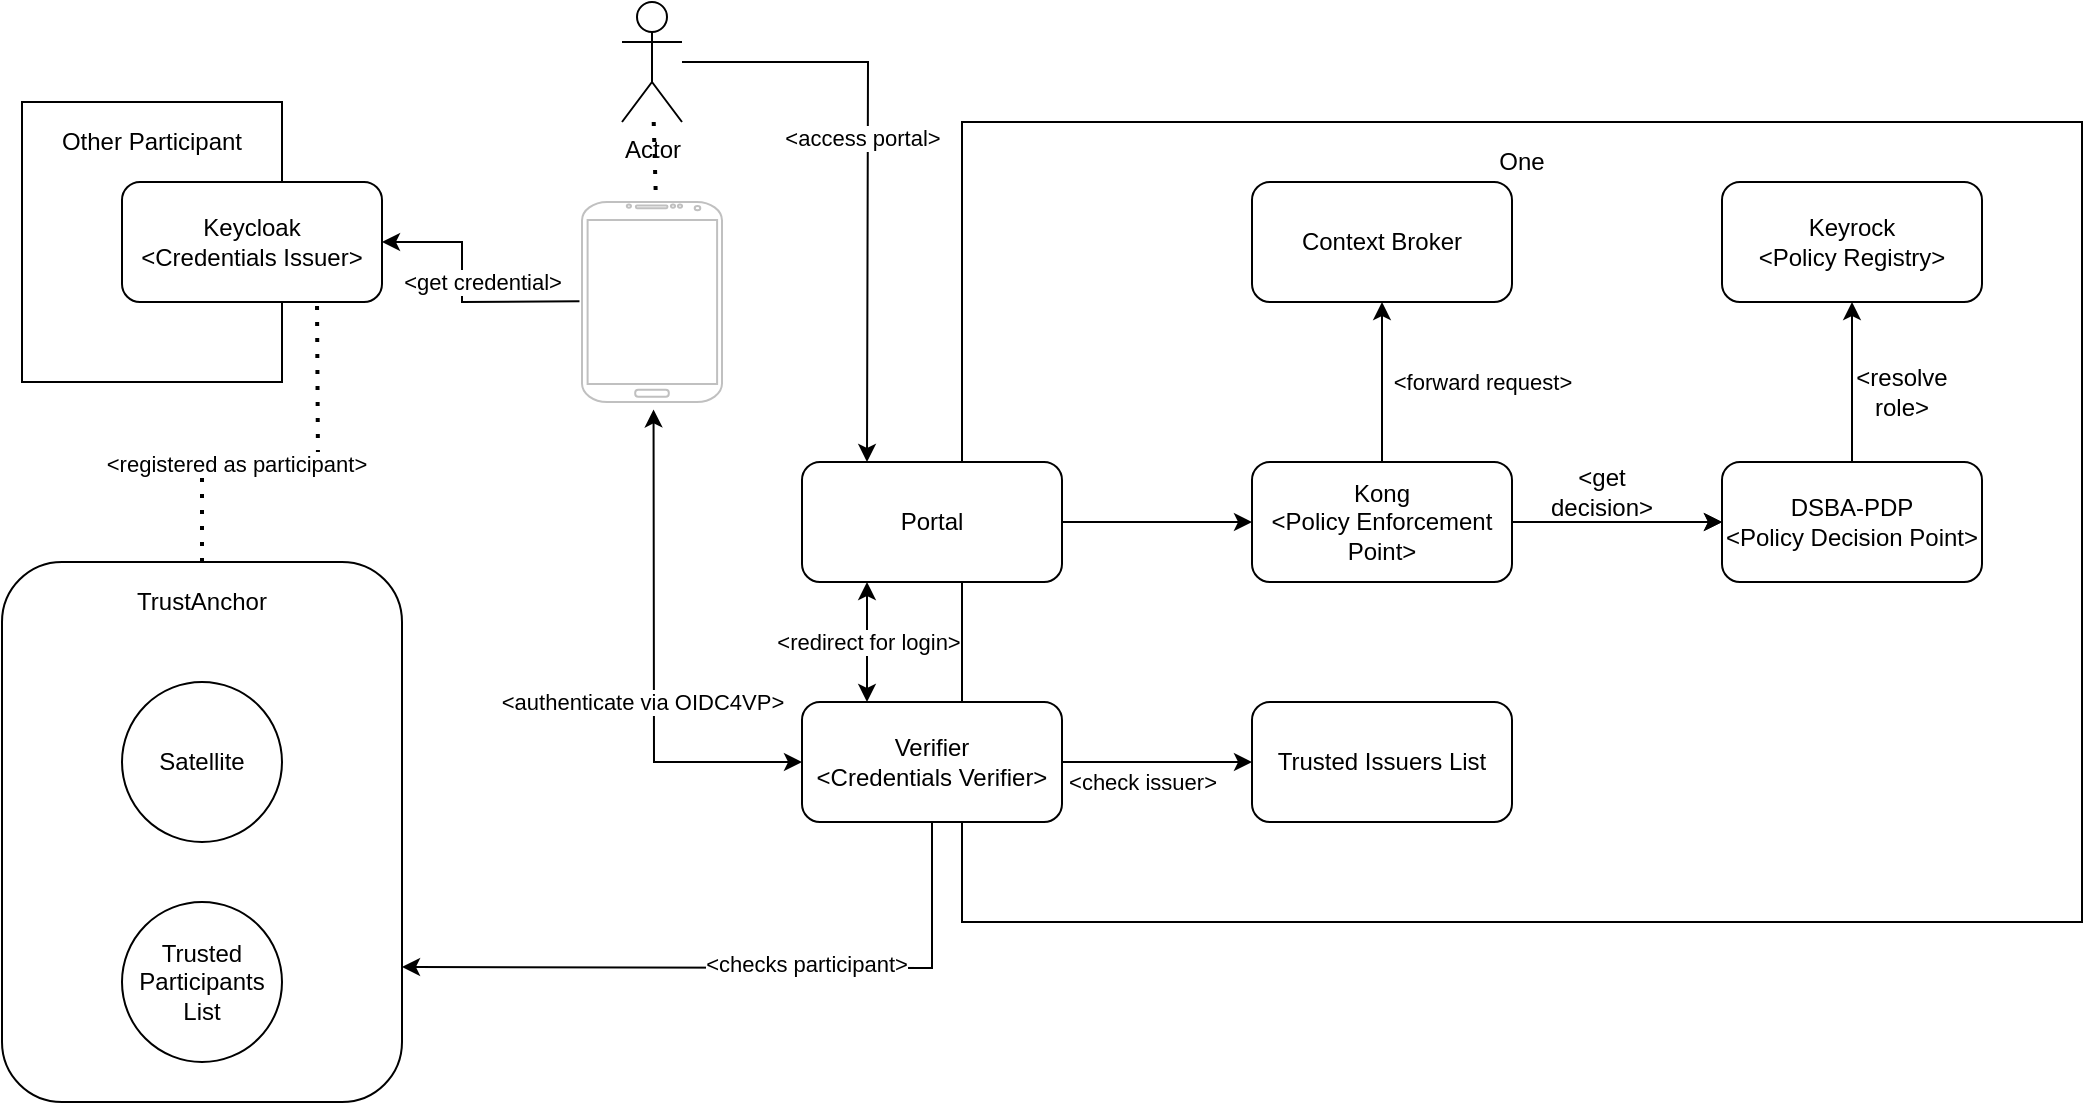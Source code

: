 <mxfile version="21.3.8" type="device">
  <diagram name="Page-1" id="8sroY6gARFTNKzss5sy9">
    <mxGraphModel dx="2097" dy="1832" grid="1" gridSize="10" guides="1" tooltips="1" connect="1" arrows="1" fold="1" page="1" pageScale="1" pageWidth="850" pageHeight="1100" math="0" shadow="0">
      <root>
        <mxCell id="0" />
        <mxCell id="1" parent="0" />
        <mxCell id="4V3P5PVLt-RJeXPezik5-6" value="&lt;div&gt;One&lt;/div&gt;&lt;div&gt;&lt;br&gt;&lt;/div&gt;&lt;div&gt;&lt;br&gt;&lt;/div&gt;&lt;div&gt;&lt;br&gt;&lt;/div&gt;&lt;div&gt;&lt;br&gt;&lt;/div&gt;&lt;div&gt;&lt;br&gt;&lt;/div&gt;&lt;div&gt;&lt;br&gt;&lt;/div&gt;&lt;div&gt;&lt;br&gt;&lt;/div&gt;&lt;div&gt;&lt;br&gt;&lt;/div&gt;&lt;div&gt;&lt;br&gt;&lt;/div&gt;&lt;div&gt;&lt;br&gt;&lt;/div&gt;&lt;div&gt;&lt;br&gt;&lt;/div&gt;&lt;div&gt;&lt;br&gt;&lt;/div&gt;&lt;div&gt;&lt;br&gt;&lt;/div&gt;&lt;div&gt;&lt;br&gt;&lt;/div&gt;&lt;div&gt;&lt;br&gt;&lt;/div&gt;&lt;div&gt;&lt;br&gt;&lt;/div&gt;&lt;div&gt;&lt;br&gt;&lt;/div&gt;&lt;div&gt;&lt;br&gt;&lt;/div&gt;&lt;div&gt;&lt;br&gt;&lt;/div&gt;&lt;div&gt;&lt;br&gt;&lt;/div&gt;&lt;div&gt;&lt;br&gt;&lt;/div&gt;&lt;div&gt;&lt;br&gt;&lt;/div&gt;&lt;div&gt;&lt;br&gt;&lt;/div&gt;&lt;div&gt;&lt;br&gt;&lt;/div&gt;&lt;div&gt;&lt;br&gt;&lt;/div&gt;" style="rounded=0;whiteSpace=wrap;html=1;" vertex="1" parent="1">
          <mxGeometry x="280" y="40" width="560" height="400" as="geometry" />
        </mxCell>
        <mxCell id="4V3P5PVLt-RJeXPezik5-7" value="&lt;div&gt;Keyrock&lt;/div&gt;&lt;div&gt;&amp;lt;Policy Registry&amp;gt;&lt;br&gt;&lt;/div&gt;" style="rounded=1;whiteSpace=wrap;html=1;" vertex="1" parent="1">
          <mxGeometry x="660" y="70" width="130" height="60" as="geometry" />
        </mxCell>
        <mxCell id="4V3P5PVLt-RJeXPezik5-27" value="" style="edgeStyle=orthogonalEdgeStyle;rounded=0;orthogonalLoop=1;jettySize=auto;html=1;" edge="1" parent="1" source="4V3P5PVLt-RJeXPezik5-9" target="4V3P5PVLt-RJeXPezik5-10">
          <mxGeometry relative="1" as="geometry" />
        </mxCell>
        <mxCell id="4V3P5PVLt-RJeXPezik5-9" value="&lt;div&gt;Kong&lt;/div&gt;&lt;div&gt;&amp;lt;Policy Enforcement Point&amp;gt;&lt;br&gt;&lt;/div&gt;" style="rounded=1;whiteSpace=wrap;html=1;" vertex="1" parent="1">
          <mxGeometry x="425" y="210" width="130" height="60" as="geometry" />
        </mxCell>
        <mxCell id="4V3P5PVLt-RJeXPezik5-10" value="&lt;div&gt;DSBA-PDP&lt;/div&gt;&lt;div&gt;&amp;lt;Policy Decision Point&amp;gt;&lt;br&gt;&lt;/div&gt;" style="rounded=1;whiteSpace=wrap;html=1;" vertex="1" parent="1">
          <mxGeometry x="660" y="210" width="130" height="60" as="geometry" />
        </mxCell>
        <mxCell id="4V3P5PVLt-RJeXPezik5-11" value="&lt;div&gt;Portal&lt;br&gt;&lt;/div&gt;" style="rounded=1;whiteSpace=wrap;html=1;" vertex="1" parent="1">
          <mxGeometry x="200" y="210" width="130" height="60" as="geometry" />
        </mxCell>
        <mxCell id="4V3P5PVLt-RJeXPezik5-12" value="&lt;div&gt;Verifier&lt;/div&gt;&lt;div&gt;&amp;lt;Credentials Verifier&amp;gt;&lt;br&gt;&lt;/div&gt;" style="rounded=1;whiteSpace=wrap;html=1;" vertex="1" parent="1">
          <mxGeometry x="200" y="330" width="130" height="60" as="geometry" />
        </mxCell>
        <mxCell id="4V3P5PVLt-RJeXPezik5-13" value="Trusted Issuers List" style="rounded=1;whiteSpace=wrap;html=1;" vertex="1" parent="1">
          <mxGeometry x="425" y="330" width="130" height="60" as="geometry" />
        </mxCell>
        <mxCell id="4V3P5PVLt-RJeXPezik5-14" value="Context Broker" style="rounded=1;whiteSpace=wrap;html=1;" vertex="1" parent="1">
          <mxGeometry x="425" y="70" width="130" height="60" as="geometry" />
        </mxCell>
        <mxCell id="4V3P5PVLt-RJeXPezik5-15" value="" style="group" vertex="1" connectable="0" parent="1">
          <mxGeometry x="-200" y="260" width="200" height="270" as="geometry" />
        </mxCell>
        <mxCell id="4V3P5PVLt-RJeXPezik5-1" value="&lt;div&gt;TrustAnchor&lt;/div&gt;&lt;div&gt;&lt;br&gt;&lt;/div&gt;&lt;div&gt;&lt;br&gt;&lt;/div&gt;&lt;div&gt;&lt;br&gt;&lt;/div&gt;&lt;div&gt;&lt;br&gt;&lt;/div&gt;&lt;div&gt;&lt;br&gt;&lt;/div&gt;&lt;div&gt;&lt;br&gt;&lt;/div&gt;&lt;div&gt;&lt;br&gt;&lt;/div&gt;&lt;div&gt;&lt;br&gt;&lt;/div&gt;&lt;div&gt;&lt;br&gt;&lt;/div&gt;&lt;div&gt;&lt;br&gt;&lt;/div&gt;&lt;div&gt;&lt;br&gt;&lt;/div&gt;&lt;div&gt;&lt;br&gt;&lt;/div&gt;&lt;div&gt;&lt;br&gt;&lt;/div&gt;&lt;div&gt;&lt;br&gt;&lt;/div&gt;&lt;div&gt;&lt;br&gt;&lt;/div&gt;&lt;div&gt;&lt;br&gt;&lt;/div&gt;" style="rounded=1;whiteSpace=wrap;html=1;" vertex="1" parent="4V3P5PVLt-RJeXPezik5-15">
          <mxGeometry width="200" height="270" as="geometry" />
        </mxCell>
        <mxCell id="4V3P5PVLt-RJeXPezik5-3" value="Satellite" style="ellipse;whiteSpace=wrap;html=1;aspect=fixed;" vertex="1" parent="4V3P5PVLt-RJeXPezik5-15">
          <mxGeometry x="60" y="60" width="80" height="80" as="geometry" />
        </mxCell>
        <mxCell id="4V3P5PVLt-RJeXPezik5-4" value="&lt;div&gt;Trusted&lt;/div&gt;&lt;div&gt;Participants&lt;/div&gt;&lt;div&gt;List&lt;br&gt;&lt;/div&gt;" style="ellipse;whiteSpace=wrap;html=1;aspect=fixed;" vertex="1" parent="4V3P5PVLt-RJeXPezik5-15">
          <mxGeometry x="60" y="170" width="80" height="80" as="geometry" />
        </mxCell>
        <mxCell id="4V3P5PVLt-RJeXPezik5-17" value="" style="endArrow=classic;html=1;rounded=0;exitX=1;exitY=0.5;exitDx=0;exitDy=0;" edge="1" parent="1" source="4V3P5PVLt-RJeXPezik5-11" target="4V3P5PVLt-RJeXPezik5-9">
          <mxGeometry width="50" height="50" relative="1" as="geometry">
            <mxPoint x="360" y="190" as="sourcePoint" />
            <mxPoint x="410" y="140" as="targetPoint" />
          </mxGeometry>
        </mxCell>
        <mxCell id="4V3P5PVLt-RJeXPezik5-18" value="" style="endArrow=classic;html=1;rounded=0;exitX=1;exitY=0.5;exitDx=0;exitDy=0;entryX=0;entryY=0.5;entryDx=0;entryDy=0;" edge="1" parent="1" source="4V3P5PVLt-RJeXPezik5-9" target="4V3P5PVLt-RJeXPezik5-10">
          <mxGeometry width="50" height="50" relative="1" as="geometry">
            <mxPoint x="460" y="380" as="sourcePoint" />
            <mxPoint x="510" y="330" as="targetPoint" />
          </mxGeometry>
        </mxCell>
        <mxCell id="4V3P5PVLt-RJeXPezik5-19" value="" style="endArrow=classic;html=1;rounded=0;exitX=0.5;exitY=0;exitDx=0;exitDy=0;entryX=0.5;entryY=1;entryDx=0;entryDy=0;" edge="1" parent="1" source="4V3P5PVLt-RJeXPezik5-10" target="4V3P5PVLt-RJeXPezik5-7">
          <mxGeometry width="50" height="50" relative="1" as="geometry">
            <mxPoint x="750" y="200" as="sourcePoint" />
            <mxPoint x="800" y="150" as="targetPoint" />
          </mxGeometry>
        </mxCell>
        <mxCell id="4V3P5PVLt-RJeXPezik5-20" value="&amp;lt;forward request&amp;gt;" style="endArrow=classic;html=1;rounded=0;exitX=0.5;exitY=0;exitDx=0;exitDy=0;" edge="1" parent="1" source="4V3P5PVLt-RJeXPezik5-9" target="4V3P5PVLt-RJeXPezik5-14">
          <mxGeometry y="-50" width="50" height="50" relative="1" as="geometry">
            <mxPoint x="350" y="150" as="sourcePoint" />
            <mxPoint x="400" y="100" as="targetPoint" />
            <mxPoint as="offset" />
          </mxGeometry>
        </mxCell>
        <mxCell id="4V3P5PVLt-RJeXPezik5-21" value="&amp;lt;redirect for login&amp;gt;" style="endArrow=classic;html=1;rounded=0;exitX=0.25;exitY=1;exitDx=0;exitDy=0;entryX=0.25;entryY=0;entryDx=0;entryDy=0;startArrow=classic;startFill=1;" edge="1" parent="1" source="4V3P5PVLt-RJeXPezik5-11" target="4V3P5PVLt-RJeXPezik5-12">
          <mxGeometry width="50" height="50" relative="1" as="geometry">
            <mxPoint x="320" y="450" as="sourcePoint" />
            <mxPoint x="370" y="400" as="targetPoint" />
          </mxGeometry>
        </mxCell>
        <mxCell id="4V3P5PVLt-RJeXPezik5-22" value="&amp;lt;check issuer&amp;gt;" style="endArrow=classic;html=1;rounded=0;exitX=1;exitY=0.5;exitDx=0;exitDy=0;entryX=0;entryY=0.5;entryDx=0;entryDy=0;" edge="1" parent="1" source="4V3P5PVLt-RJeXPezik5-12" target="4V3P5PVLt-RJeXPezik5-13">
          <mxGeometry x="-0.158" y="-10" width="50" height="50" relative="1" as="geometry">
            <mxPoint x="360" y="450" as="sourcePoint" />
            <mxPoint x="410" y="400" as="targetPoint" />
            <mxPoint as="offset" />
          </mxGeometry>
        </mxCell>
        <mxCell id="4V3P5PVLt-RJeXPezik5-26" value="&amp;lt;resolve role&amp;gt;" style="text;html=1;strokeColor=none;fillColor=none;align=center;verticalAlign=middle;whiteSpace=wrap;rounded=0;" vertex="1" parent="1">
          <mxGeometry x="720" y="160" width="60" height="30" as="geometry" />
        </mxCell>
        <mxCell id="4V3P5PVLt-RJeXPezik5-28" value="&amp;lt;get decision&amp;gt;" style="text;html=1;strokeColor=none;fillColor=none;align=center;verticalAlign=middle;whiteSpace=wrap;rounded=0;" vertex="1" parent="1">
          <mxGeometry x="570" y="210" width="60" height="30" as="geometry" />
        </mxCell>
        <mxCell id="4V3P5PVLt-RJeXPezik5-33" value="" style="group" vertex="1" connectable="0" parent="1">
          <mxGeometry x="-190" y="30" width="180" height="140" as="geometry" />
        </mxCell>
        <mxCell id="4V3P5PVLt-RJeXPezik5-31" value="&lt;div&gt;&lt;br&gt;&lt;/div&gt;&lt;div&gt;&lt;br&gt;&lt;/div&gt;&lt;div&gt;&lt;br&gt;&lt;/div&gt;&lt;div&gt;&lt;br&gt;&lt;/div&gt;&lt;div&gt;Other Participant&lt;/div&gt;&lt;div&gt;&lt;br&gt;&lt;/div&gt;&lt;div&gt;&lt;br&gt;&lt;/div&gt;&lt;div&gt;&lt;br&gt;&lt;/div&gt;&lt;div&gt;&lt;br&gt;&lt;/div&gt;&lt;div&gt;&lt;br&gt;&lt;/div&gt;&lt;div&gt;&lt;br&gt;&lt;/div&gt;&lt;div&gt;&lt;br&gt;&lt;/div&gt;&lt;div&gt;&lt;br&gt;&lt;/div&gt;&lt;div&gt;&lt;br&gt;&lt;/div&gt;&lt;div&gt;&lt;br&gt;&lt;/div&gt;&lt;div&gt;&lt;br&gt;&lt;/div&gt;" style="rounded=0;whiteSpace=wrap;html=1;" vertex="1" parent="4V3P5PVLt-RJeXPezik5-33">
          <mxGeometry width="130" height="140" as="geometry" />
        </mxCell>
        <mxCell id="4V3P5PVLt-RJeXPezik5-8" value="&lt;div&gt;Keycloak&lt;/div&gt;&lt;div&gt;&amp;lt;Credentials Issuer&amp;gt;&lt;br&gt;&lt;/div&gt;" style="rounded=1;whiteSpace=wrap;html=1;" vertex="1" parent="4V3P5PVLt-RJeXPezik5-33">
          <mxGeometry x="50" y="40" width="130" height="60" as="geometry" />
        </mxCell>
        <mxCell id="4V3P5PVLt-RJeXPezik5-35" value="" style="endArrow=classic;html=1;rounded=0;exitX=0.5;exitY=1;exitDx=0;exitDy=0;entryX=1;entryY=0.75;entryDx=0;entryDy=0;" edge="1" parent="1" source="4V3P5PVLt-RJeXPezik5-12" target="4V3P5PVLt-RJeXPezik5-1">
          <mxGeometry width="50" height="50" relative="1" as="geometry">
            <mxPoint x="90" y="460" as="sourcePoint" />
            <mxPoint x="140" y="410" as="targetPoint" />
            <Array as="points">
              <mxPoint x="265" y="463" />
            </Array>
          </mxGeometry>
        </mxCell>
        <mxCell id="4V3P5PVLt-RJeXPezik5-36" value="&amp;lt;checks participant&amp;gt;" style="edgeLabel;html=1;align=center;verticalAlign=middle;resizable=0;points=[];" vertex="1" connectable="0" parent="4V3P5PVLt-RJeXPezik5-35">
          <mxGeometry x="-0.192" y="-2" relative="1" as="geometry">
            <mxPoint as="offset" />
          </mxGeometry>
        </mxCell>
        <mxCell id="4V3P5PVLt-RJeXPezik5-37" value="" style="endArrow=none;dashed=1;html=1;dashPattern=1 3;strokeWidth=2;rounded=0;entryX=0.75;entryY=1;entryDx=0;entryDy=0;exitX=0.5;exitY=0;exitDx=0;exitDy=0;" edge="1" parent="1" source="4V3P5PVLt-RJeXPezik5-1" target="4V3P5PVLt-RJeXPezik5-8">
          <mxGeometry width="50" height="50" relative="1" as="geometry">
            <mxPoint x="-270" y="330" as="sourcePoint" />
            <mxPoint x="-220" y="280" as="targetPoint" />
            <Array as="points">
              <mxPoint x="-100" y="210" />
              <mxPoint x="-42" y="210" />
            </Array>
          </mxGeometry>
        </mxCell>
        <mxCell id="4V3P5PVLt-RJeXPezik5-38" value="&amp;lt;registered as participant&amp;gt;" style="edgeLabel;html=1;align=center;verticalAlign=middle;resizable=0;points=[];" vertex="1" connectable="0" parent="4V3P5PVLt-RJeXPezik5-37">
          <mxGeometry x="-0.287" y="-1" relative="1" as="geometry">
            <mxPoint as="offset" />
          </mxGeometry>
        </mxCell>
        <mxCell id="4V3P5PVLt-RJeXPezik5-39" value="Actor" style="shape=umlActor;verticalLabelPosition=bottom;verticalAlign=top;html=1;outlineConnect=0;" vertex="1" parent="1">
          <mxGeometry x="110" y="-20" width="30" height="60" as="geometry" />
        </mxCell>
        <mxCell id="4V3P5PVLt-RJeXPezik5-41" value="" style="verticalLabelPosition=bottom;verticalAlign=top;html=1;shadow=0;dashed=0;strokeWidth=1;shape=mxgraph.android.phone2;strokeColor=#c0c0c0;" vertex="1" parent="1">
          <mxGeometry x="90" y="80" width="70" height="100" as="geometry" />
        </mxCell>
        <mxCell id="4V3P5PVLt-RJeXPezik5-42" value="" style="endArrow=none;dashed=1;html=1;dashPattern=1 3;strokeWidth=2;rounded=0;entryX=0.527;entryY=-0.034;entryDx=0;entryDy=0;entryPerimeter=0;" edge="1" parent="1" source="4V3P5PVLt-RJeXPezik5-39" target="4V3P5PVLt-RJeXPezik5-41">
          <mxGeometry width="50" height="50" relative="1" as="geometry">
            <mxPoint x="40" y="120" as="sourcePoint" />
            <mxPoint x="90" y="70" as="targetPoint" />
          </mxGeometry>
        </mxCell>
        <mxCell id="4V3P5PVLt-RJeXPezik5-43" value="&amp;lt;get credential&amp;gt;" style="endArrow=classic;html=1;rounded=0;exitX=-0.018;exitY=0.496;exitDx=0;exitDy=0;exitPerimeter=0;entryX=1;entryY=0.5;entryDx=0;entryDy=0;" edge="1" parent="1" source="4V3P5PVLt-RJeXPezik5-41" target="4V3P5PVLt-RJeXPezik5-8">
          <mxGeometry x="-0.244" y="-10" width="50" height="50" relative="1" as="geometry">
            <mxPoint x="-30" y="30" as="sourcePoint" />
            <mxPoint x="20" y="-20" as="targetPoint" />
            <Array as="points">
              <mxPoint x="30" y="130" />
              <mxPoint x="30" y="100" />
            </Array>
            <mxPoint as="offset" />
          </mxGeometry>
        </mxCell>
        <mxCell id="4V3P5PVLt-RJeXPezik5-44" value="" style="endArrow=classic;html=1;rounded=0;entryX=0.25;entryY=0;entryDx=0;entryDy=0;" edge="1" parent="1" source="4V3P5PVLt-RJeXPezik5-39" target="4V3P5PVLt-RJeXPezik5-11">
          <mxGeometry width="50" height="50" relative="1" as="geometry">
            <mxPoint x="200" y="60" as="sourcePoint" />
            <mxPoint x="250" y="10" as="targetPoint" />
            <Array as="points">
              <mxPoint x="233" y="10" />
            </Array>
          </mxGeometry>
        </mxCell>
        <mxCell id="4V3P5PVLt-RJeXPezik5-45" value="&amp;lt;access portal&amp;gt;" style="edgeLabel;html=1;align=center;verticalAlign=middle;resizable=0;points=[];" vertex="1" connectable="0" parent="4V3P5PVLt-RJeXPezik5-44">
          <mxGeometry x="-0.105" relative="1" as="geometry">
            <mxPoint x="-3" as="offset" />
          </mxGeometry>
        </mxCell>
        <mxCell id="4V3P5PVLt-RJeXPezik5-46" value="" style="endArrow=classic;startArrow=classic;html=1;rounded=0;entryX=0.511;entryY=1.037;entryDx=0;entryDy=0;entryPerimeter=0;exitX=0;exitY=0.5;exitDx=0;exitDy=0;" edge="1" parent="1" source="4V3P5PVLt-RJeXPezik5-12" target="4V3P5PVLt-RJeXPezik5-41">
          <mxGeometry width="50" height="50" relative="1" as="geometry">
            <mxPoint x="60" y="340" as="sourcePoint" />
            <mxPoint x="110" y="290" as="targetPoint" />
            <Array as="points">
              <mxPoint x="126" y="360" />
            </Array>
          </mxGeometry>
        </mxCell>
        <mxCell id="4V3P5PVLt-RJeXPezik5-47" value="&amp;lt;authenticate via OIDC4VP&amp;gt;" style="edgeLabel;html=1;align=center;verticalAlign=middle;resizable=0;points=[];" vertex="1" connectable="0" parent="4V3P5PVLt-RJeXPezik5-46">
          <mxGeometry x="-0.03" y="-1" relative="1" as="geometry">
            <mxPoint x="-7" y="17" as="offset" />
          </mxGeometry>
        </mxCell>
      </root>
    </mxGraphModel>
  </diagram>
</mxfile>
